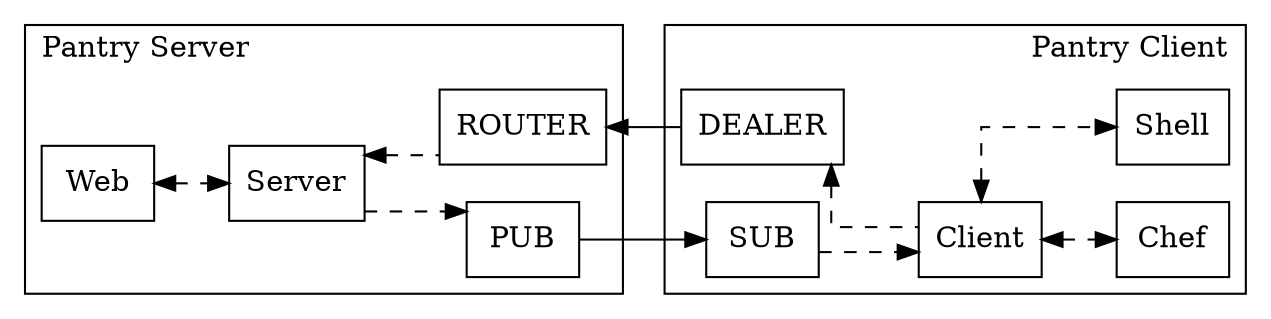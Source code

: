 digraph pantry {
  rankdir = LR;
  color = black;
  splines = ortho;
  node [shape=rectangle];

  subgraph cluster_server {
    label = "Pantry Server";
    labeljust = left;
    edge [style=dashed];

    server     [label="Server"];
    server_web [label="Web"];
    publish    [label="PUB"];

    server_dealer [label="ROUTER"];

    server_web -> server [dir=both];

    server -> publish;
    server -> server_dealer [dir=back];
  }

  subgraph cluster_client {
    label = "Pantry Client";
    labeljust = right;
    edge [style=dashed];

    client        [label="Client"];
    subscribe     [label="SUB"];
    provisioning  [label="Chef"];
    shell         [label="Shell"];

    client_dealer [label="DEALER"];

    client     -> provisioning [dir=both];
    client     -> shell        [dir=both];

    subscribe     -> client;
    client_dealer -> client [dir=back];
  }

  server_dealer -> client_dealer [dir=back];
  publish       -> subscribe;
}
